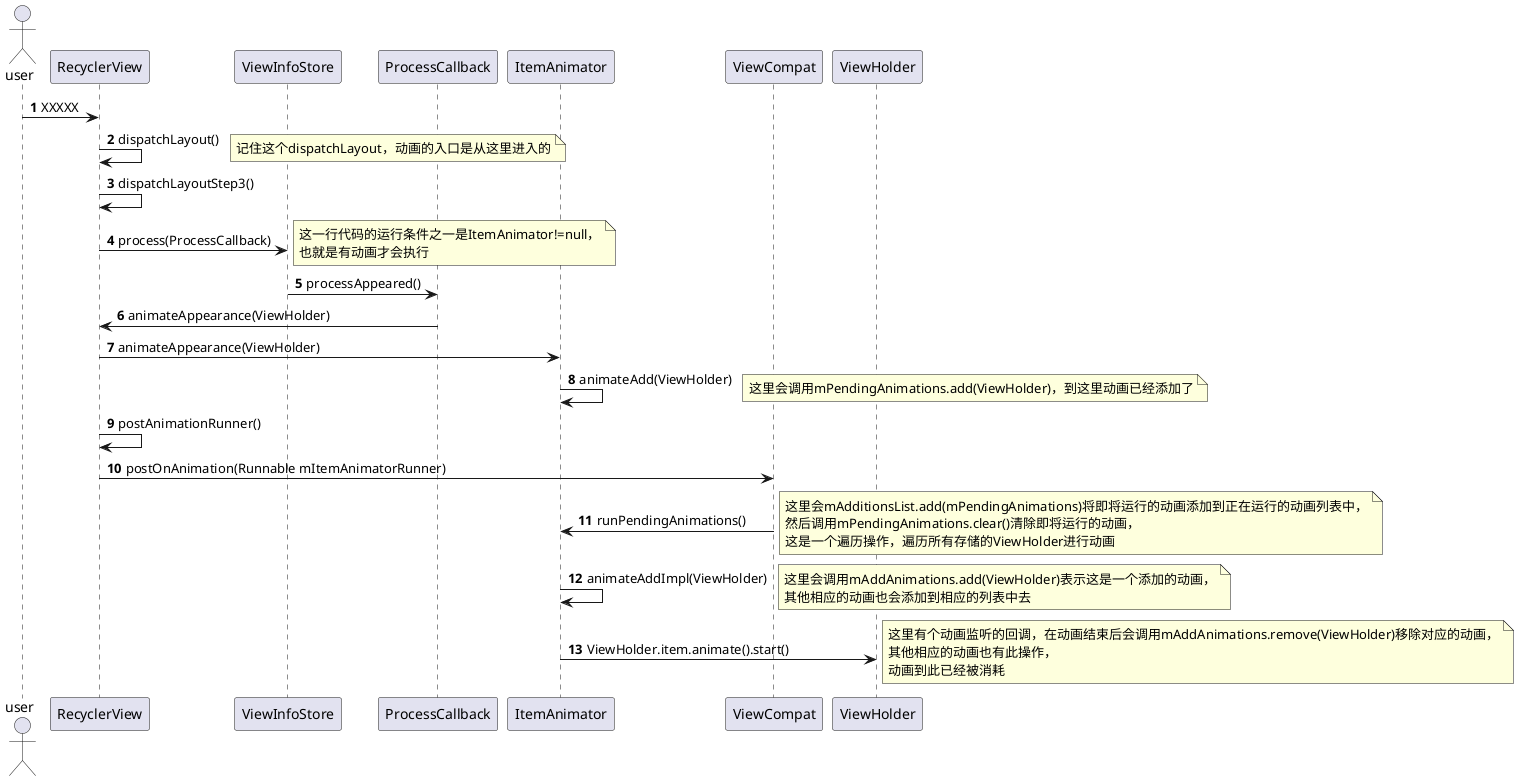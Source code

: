 'RecyclerView的动画调用时序图，这里分析的是四大动画中的添加动画

@startuml
autonumber

Actor user

user -> RecyclerView : XXXXX
RecyclerView -> RecyclerView : dispatchLayout()
note right : 记住这个dispatchLayout，动画的入口是从这里进入的
RecyclerView -> RecyclerView : dispatchLayoutStep3()
RecyclerView -> ViewInfoStore : process(ProcessCallback)
note right : 这一行代码的运行条件之一是ItemAnimator!=null，\n也就是有动画才会执行
ViewInfoStore -> ProcessCallback : processAppeared()
ProcessCallback -> RecyclerView : animateAppearance(ViewHolder)
RecyclerView -> ItemAnimator : animateAppearance(ViewHolder)
ItemAnimator -> ItemAnimator : animateAdd(ViewHolder)
note right : 这里会调用mPendingAnimations.add(ViewHolder)，到这里动画已经添加了

RecyclerView -> RecyclerView: postAnimationRunner()
RecyclerView -> ViewCompat : postOnAnimation(Runnable mItemAnimatorRunner)
ViewCompat -> ItemAnimator : runPendingAnimations()
note right : 这里会mAdditionsList.add(mPendingAnimations)将即将运行的动画添加到正在运行的动画列表中，\n然后调用mPendingAnimations.clear()清除即将运行的动画，\n这是一个遍历操作，遍历所有存储的ViewHolder进行动画
ItemAnimator -> ItemAnimator : animateAddImpl(ViewHolder)
note right : 这里会调用mAddAnimations.add(ViewHolder)表示这是一个添加的动画，\n其他相应的动画也会添加到相应的列表中去
ItemAnimator -> ViewHolder : ViewHolder.item.animate().start()
note right : 这里有个动画监听的回调，在动画结束后会调用mAddAnimations.remove(ViewHolder)移除对应的动画，\n其他相应的动画也有此操作，\n动画到此已经被消耗


'这里做个总结:
'一个add动画的过程:
'1 将这个item下面的所有item都向下进行一个move动画，最后一个item会滑出屏幕，从而触发animateDisappearance(ViewHolder)，这个"所有"是在ViewInfoStore.process()里面映射的
'2 不滑出屏幕的item因为布局发生改变会触发animatePersistence(ViewHolder)
'3 这两类item最终都触发了move动画，从而集体进行一个向下的move动画
'4 move动画完事之后，新加的那个item会进行一个add动画(默认实现的是一个透明度动画)

'remove动画的道理是一样的，只不过先执行删除的item的remove再执行它下面的item的向上move而已
'重点是从而触发animateAppearance()/animateDisappearance()里面的判断逻辑，是不是因为滑动引起的可见/不可见而已

@enduml